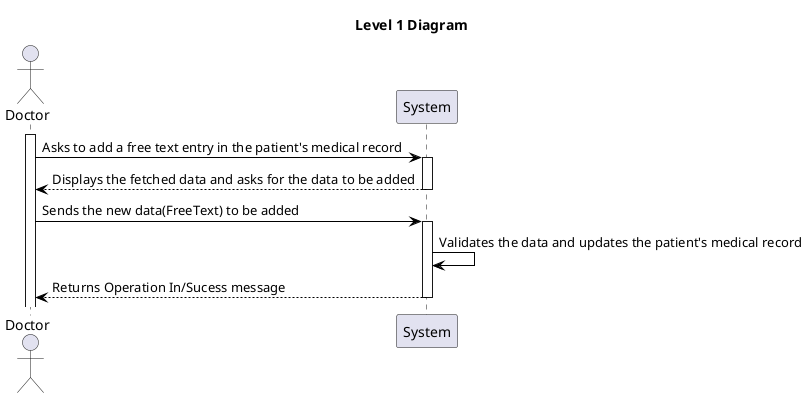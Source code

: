 @startuml level_1

title Level 1 Diagram

hide empty members
'skinparam Linetype ortho

skinparam class {
    BackgroundColor<<valueObject>> #D6EAF8
    BackgroundColor<<root>> #FDEBD0
    BackgroundColor<<service>> #D1F2EB
    BackgroundColor #FEF9E7
    ArrowColor Black
}

skinparam package {
    BackgroundColor #EBF5FB
}

actor Doctor as A

activate A
A -> System: Asks to add a free text entry in the patient's medical record
activate System
System --> A: Displays the fetched data and asks for the data to be added
deactivate System
A -> System: Sends the new data(FreeText) to be added
activate System
System -> System: Validates the data and updates the patient's medical record
System --> A: Returns Operation In/Sucess message
deactivate System

@enduml
